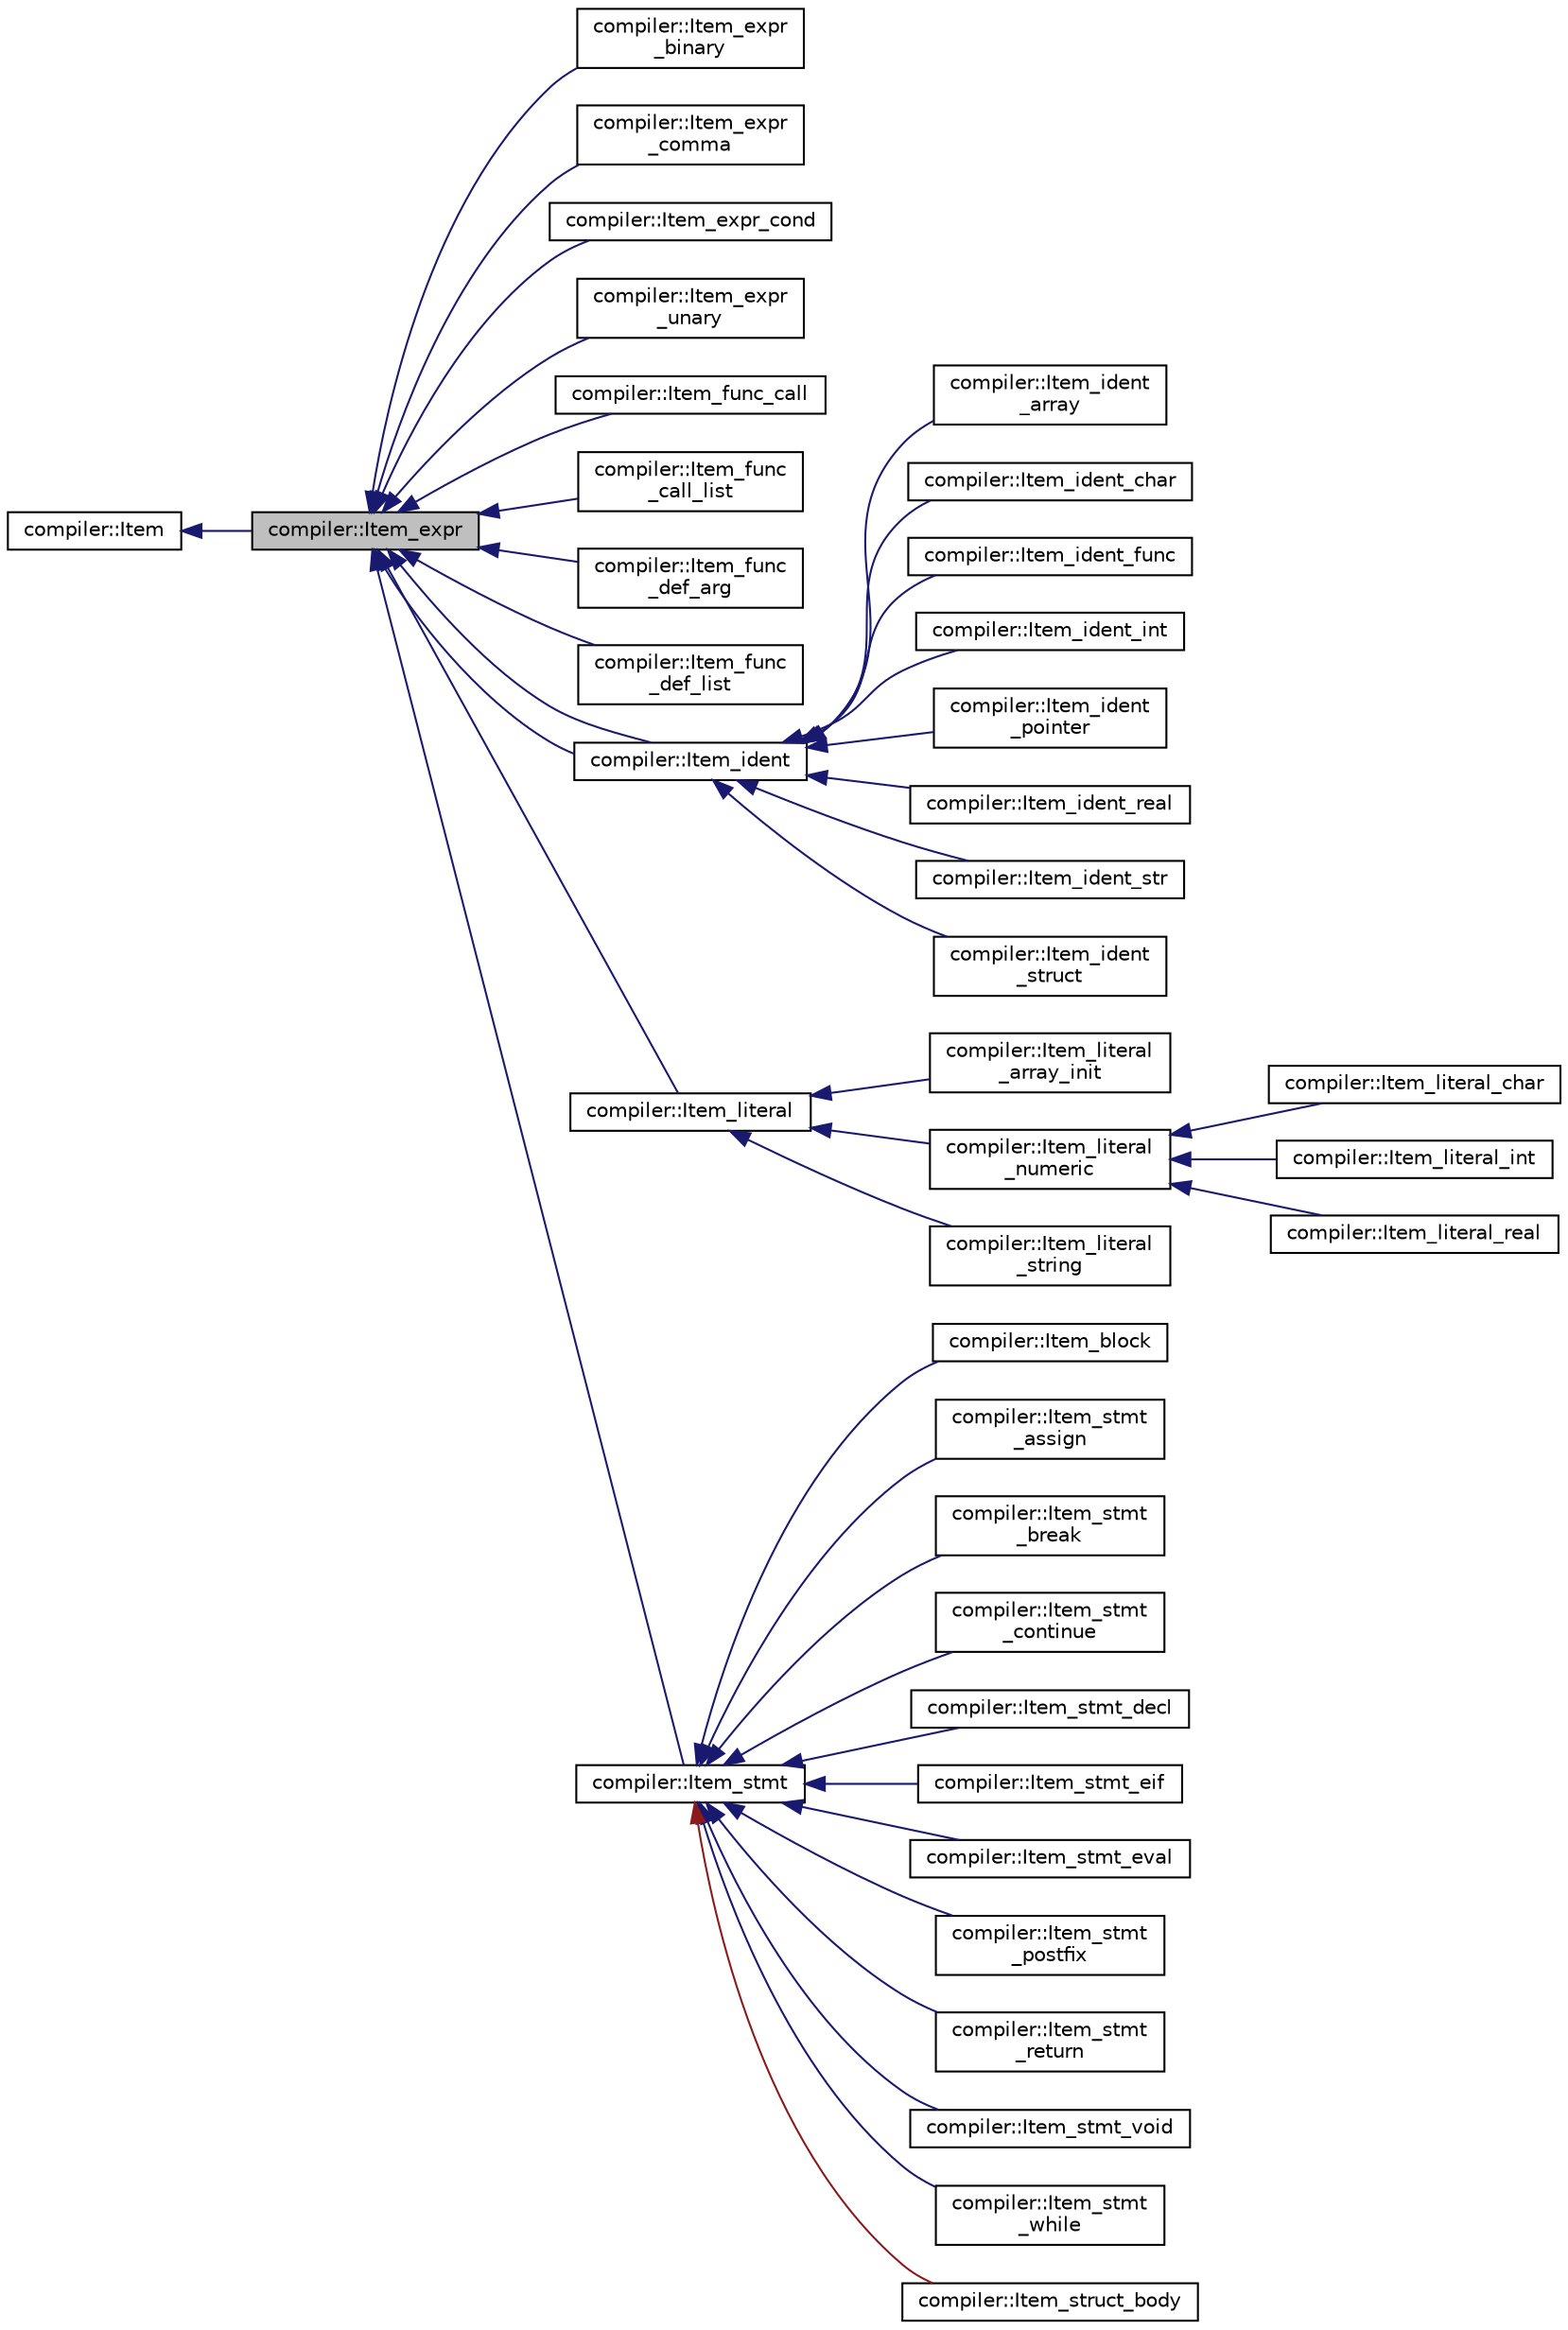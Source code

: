 digraph "compiler::Item_expr"
{
 // LATEX_PDF_SIZE
  edge [fontname="Helvetica",fontsize="10",labelfontname="Helvetica",labelfontsize="10"];
  node [fontname="Helvetica",fontsize="10",shape=record];
  rankdir="LR";
  Node1 [label="compiler::Item_expr",height=0.2,width=0.4,color="black", fillcolor="grey75", style="filled", fontcolor="black",tooltip="Class for general expressions."];
  Node2 -> Node1 [dir="back",color="midnightblue",fontsize="10",style="solid",fontname="Helvetica"];
  Node2 [label="compiler::Item",height=0.2,width=0.4,color="black", fillcolor="white", style="filled",URL="$classcompiler_1_1_item.html",tooltip="The most basic type for each node in the AST."];
  Node1 -> Node3 [dir="back",color="midnightblue",fontsize="10",style="solid",fontname="Helvetica"];
  Node3 [label="compiler::Item_expr\l_binary",height=0.2,width=0.4,color="black", fillcolor="white", style="filled",URL="$classcompiler_1_1_item__expr__binary.html",tooltip="Class for binary expressions."];
  Node1 -> Node4 [dir="back",color="midnightblue",fontsize="10",style="solid",fontname="Helvetica"];
  Node4 [label="compiler::Item_expr\l_comma",height=0.2,width=0.4,color="black", fillcolor="white", style="filled",URL="$classcompiler_1_1_item__expr__comma.html",tooltip=" "];
  Node1 -> Node5 [dir="back",color="midnightblue",fontsize="10",style="solid",fontname="Helvetica"];
  Node5 [label="compiler::Item_expr_cond",height=0.2,width=0.4,color="black", fillcolor="white", style="filled",URL="$classcompiler_1_1_item__expr__cond.html",tooltip="Class for conditional expressions."];
  Node1 -> Node6 [dir="back",color="midnightblue",fontsize="10",style="solid",fontname="Helvetica"];
  Node6 [label="compiler::Item_expr\l_unary",height=0.2,width=0.4,color="black", fillcolor="white", style="filled",URL="$classcompiler_1_1_item__expr__unary.html",tooltip=" "];
  Node1 -> Node7 [dir="back",color="midnightblue",fontsize="10",style="solid",fontname="Helvetica"];
  Node7 [label="compiler::Item_func_call",height=0.2,width=0.4,color="black", fillcolor="white", style="filled",URL="$classcompiler_1_1_item__func__call.html",tooltip=" "];
  Node1 -> Node8 [dir="back",color="midnightblue",fontsize="10",style="solid",fontname="Helvetica"];
  Node8 [label="compiler::Item_func\l_call_list",height=0.2,width=0.4,color="black", fillcolor="white", style="filled",URL="$classcompiler_1_1_item__func__call__list.html",tooltip="Class for function call argument list."];
  Node1 -> Node9 [dir="back",color="midnightblue",fontsize="10",style="solid",fontname="Helvetica"];
  Node9 [label="compiler::Item_func\l_def_arg",height=0.2,width=0.4,color="black", fillcolor="white", style="filled",URL="$classcompiler_1_1_item__func__def__arg.html",tooltip=" "];
  Node1 -> Node10 [dir="back",color="midnightblue",fontsize="10",style="solid",fontname="Helvetica"];
  Node10 [label="compiler::Item_func\l_def_list",height=0.2,width=0.4,color="black", fillcolor="white", style="filled",URL="$classcompiler_1_1_item__func__def__list.html",tooltip=" "];
  Node1 -> Node11 [dir="back",color="midnightblue",fontsize="10",style="solid",fontname="Helvetica"];
  Node11 [label="compiler::Item_ident",height=0.2,width=0.4,color="black", fillcolor="white", style="filled",URL="$classcompiler_1_1_item__ident.html",tooltip="Class for identifiers."];
  Node11 -> Node12 [dir="back",color="midnightblue",fontsize="10",style="solid",fontname="Helvetica"];
  Node12 [label="compiler::Item_ident\l_array",height=0.2,width=0.4,color="black", fillcolor="white", style="filled",URL="$classcompiler_1_1_item__ident__array.html",tooltip="Class for array identifiers."];
  Node11 -> Node13 [dir="back",color="midnightblue",fontsize="10",style="solid",fontname="Helvetica"];
  Node13 [label="compiler::Item_ident_char",height=0.2,width=0.4,color="black", fillcolor="white", style="filled",URL="$classcompiler_1_1_item__ident__char.html",tooltip=" "];
  Node11 -> Node14 [dir="back",color="midnightblue",fontsize="10",style="solid",fontname="Helvetica"];
  Node14 [label="compiler::Item_ident_func",height=0.2,width=0.4,color="black", fillcolor="white", style="filled",URL="$classcompiler_1_1_item__ident__func.html",tooltip=" "];
  Node11 -> Node15 [dir="back",color="midnightblue",fontsize="10",style="solid",fontname="Helvetica"];
  Node15 [label="compiler::Item_ident_int",height=0.2,width=0.4,color="black", fillcolor="white", style="filled",URL="$classcompiler_1_1_item__ident__int.html",tooltip=" "];
  Node11 -> Node16 [dir="back",color="midnightblue",fontsize="10",style="solid",fontname="Helvetica"];
  Node16 [label="compiler::Item_ident\l_pointer",height=0.2,width=0.4,color="black", fillcolor="white", style="filled",URL="$classcompiler_1_1_item__ident__pointer.html",tooltip="Class for pointers."];
  Node11 -> Node17 [dir="back",color="midnightblue",fontsize="10",style="solid",fontname="Helvetica"];
  Node17 [label="compiler::Item_ident_real",height=0.2,width=0.4,color="black", fillcolor="white", style="filled",URL="$classcompiler_1_1_item__ident__real.html",tooltip=" "];
  Node11 -> Node18 [dir="back",color="midnightblue",fontsize="10",style="solid",fontname="Helvetica"];
  Node18 [label="compiler::Item_ident_str",height=0.2,width=0.4,color="black", fillcolor="white", style="filled",URL="$classcompiler_1_1_item__ident__str.html",tooltip=" "];
  Node11 -> Node19 [dir="back",color="midnightblue",fontsize="10",style="solid",fontname="Helvetica"];
  Node19 [label="compiler::Item_ident\l_struct",height=0.2,width=0.4,color="black", fillcolor="white", style="filled",URL="$classcompiler_1_1_item__ident__struct.html",tooltip=" "];
  Node1 -> Node11 [dir="back",color="midnightblue",fontsize="10",style="solid",fontname="Helvetica"];
  Node1 -> Node20 [dir="back",color="midnightblue",fontsize="10",style="solid",fontname="Helvetica"];
  Node20 [label="compiler::Item_literal",height=0.2,width=0.4,color="black", fillcolor="white", style="filled",URL="$classcompiler_1_1_item__literal.html",tooltip="Class for literals."];
  Node20 -> Node21 [dir="back",color="midnightblue",fontsize="10",style="solid",fontname="Helvetica"];
  Node21 [label="compiler::Item_literal\l_array_init",height=0.2,width=0.4,color="black", fillcolor="white", style="filled",URL="$classcompiler_1_1_item__literal__array__init.html",tooltip="Class for array init value."];
  Node20 -> Node22 [dir="back",color="midnightblue",fontsize="10",style="solid",fontname="Helvetica"];
  Node22 [label="compiler::Item_literal\l_numeric",height=0.2,width=0.4,color="black", fillcolor="white", style="filled",URL="$classcompiler_1_1_item__literal__numeric.html",tooltip="Class for basic numbers. INT/DOUBLE/CHAR."];
  Node22 -> Node23 [dir="back",color="midnightblue",fontsize="10",style="solid",fontname="Helvetica"];
  Node23 [label="compiler::Item_literal_char",height=0.2,width=0.4,color="black", fillcolor="white", style="filled",URL="$classcompiler_1_1_item__literal__char.html",tooltip=" "];
  Node22 -> Node24 [dir="back",color="midnightblue",fontsize="10",style="solid",fontname="Helvetica"];
  Node24 [label="compiler::Item_literal_int",height=0.2,width=0.4,color="black", fillcolor="white", style="filled",URL="$classcompiler_1_1_item__literal__int.html",tooltip=" "];
  Node22 -> Node25 [dir="back",color="midnightblue",fontsize="10",style="solid",fontname="Helvetica"];
  Node25 [label="compiler::Item_literal_real",height=0.2,width=0.4,color="black", fillcolor="white", style="filled",URL="$classcompiler_1_1_item__literal__real.html",tooltip=" "];
  Node20 -> Node26 [dir="back",color="midnightblue",fontsize="10",style="solid",fontname="Helvetica"];
  Node26 [label="compiler::Item_literal\l_string",height=0.2,width=0.4,color="black", fillcolor="white", style="filled",URL="$classcompiler_1_1_item__literal__string.html",tooltip=" "];
  Node1 -> Node27 [dir="back",color="midnightblue",fontsize="10",style="solid",fontname="Helvetica"];
  Node27 [label="compiler::Item_stmt",height=0.2,width=0.4,color="black", fillcolor="white", style="filled",URL="$classcompiler_1_1_item__stmt.html",tooltip=" "];
  Node27 -> Node28 [dir="back",color="midnightblue",fontsize="10",style="solid",fontname="Helvetica"];
  Node28 [label="compiler::Item_block",height=0.2,width=0.4,color="black", fillcolor="white", style="filled",URL="$classcompiler_1_1_item__block.html",tooltip="Class for block."];
  Node27 -> Node29 [dir="back",color="midnightblue",fontsize="10",style="solid",fontname="Helvetica"];
  Node29 [label="compiler::Item_stmt\l_assign",height=0.2,width=0.4,color="black", fillcolor="white", style="filled",URL="$classcompiler_1_1_item__stmt__assign.html",tooltip="Class for assignment."];
  Node27 -> Node30 [dir="back",color="midnightblue",fontsize="10",style="solid",fontname="Helvetica"];
  Node30 [label="compiler::Item_stmt\l_break",height=0.2,width=0.4,color="black", fillcolor="white", style="filled",URL="$classcompiler_1_1_item__stmt__break.html",tooltip="Class for break statement."];
  Node27 -> Node31 [dir="back",color="midnightblue",fontsize="10",style="solid",fontname="Helvetica"];
  Node31 [label="compiler::Item_stmt\l_continue",height=0.2,width=0.4,color="black", fillcolor="white", style="filled",URL="$classcompiler_1_1_item__stmt__continue.html",tooltip="Class for continue statement."];
  Node27 -> Node32 [dir="back",color="midnightblue",fontsize="10",style="solid",fontname="Helvetica"];
  Node32 [label="compiler::Item_stmt_decl",height=0.2,width=0.4,color="black", fillcolor="white", style="filled",URL="$classcompiler_1_1_item__stmt__decl.html",tooltip=" "];
  Node27 -> Node33 [dir="back",color="midnightblue",fontsize="10",style="solid",fontname="Helvetica"];
  Node33 [label="compiler::Item_stmt_eif",height=0.2,width=0.4,color="black", fillcolor="white", style="filled",URL="$classcompiler_1_1_item__stmt__eif.html",tooltip="Class for if-else statement."];
  Node27 -> Node34 [dir="back",color="midnightblue",fontsize="10",style="solid",fontname="Helvetica"];
  Node34 [label="compiler::Item_stmt_eval",height=0.2,width=0.4,color="black", fillcolor="white", style="filled",URL="$classcompiler_1_1_item__stmt__eval.html",tooltip=" "];
  Node27 -> Node35 [dir="back",color="midnightblue",fontsize="10",style="solid",fontname="Helvetica"];
  Node35 [label="compiler::Item_stmt\l_postfix",height=0.2,width=0.4,color="black", fillcolor="white", style="filled",URL="$classcompiler_1_1_item__stmt__postfix.html",tooltip=" "];
  Node27 -> Node36 [dir="back",color="midnightblue",fontsize="10",style="solid",fontname="Helvetica"];
  Node36 [label="compiler::Item_stmt\l_return",height=0.2,width=0.4,color="black", fillcolor="white", style="filled",URL="$classcompiler_1_1_item__stmt__return.html",tooltip="Class for return statement."];
  Node27 -> Node37 [dir="back",color="midnightblue",fontsize="10",style="solid",fontname="Helvetica"];
  Node37 [label="compiler::Item_stmt_void",height=0.2,width=0.4,color="black", fillcolor="white", style="filled",URL="$classcompiler_1_1_item__stmt__void.html",tooltip="Class for nothing."];
  Node27 -> Node38 [dir="back",color="midnightblue",fontsize="10",style="solid",fontname="Helvetica"];
  Node38 [label="compiler::Item_stmt\l_while",height=0.2,width=0.4,color="black", fillcolor="white", style="filled",URL="$classcompiler_1_1_item__stmt__while.html",tooltip="Class for while statement."];
  Node27 -> Node39 [dir="back",color="firebrick4",fontsize="10",style="solid",fontname="Helvetica"];
  Node39 [label="compiler::Item_struct_body",height=0.2,width=0.4,color="black", fillcolor="white", style="filled",URL="$classcompiler_1_1_item__struct__body.html",tooltip=" "];
}
